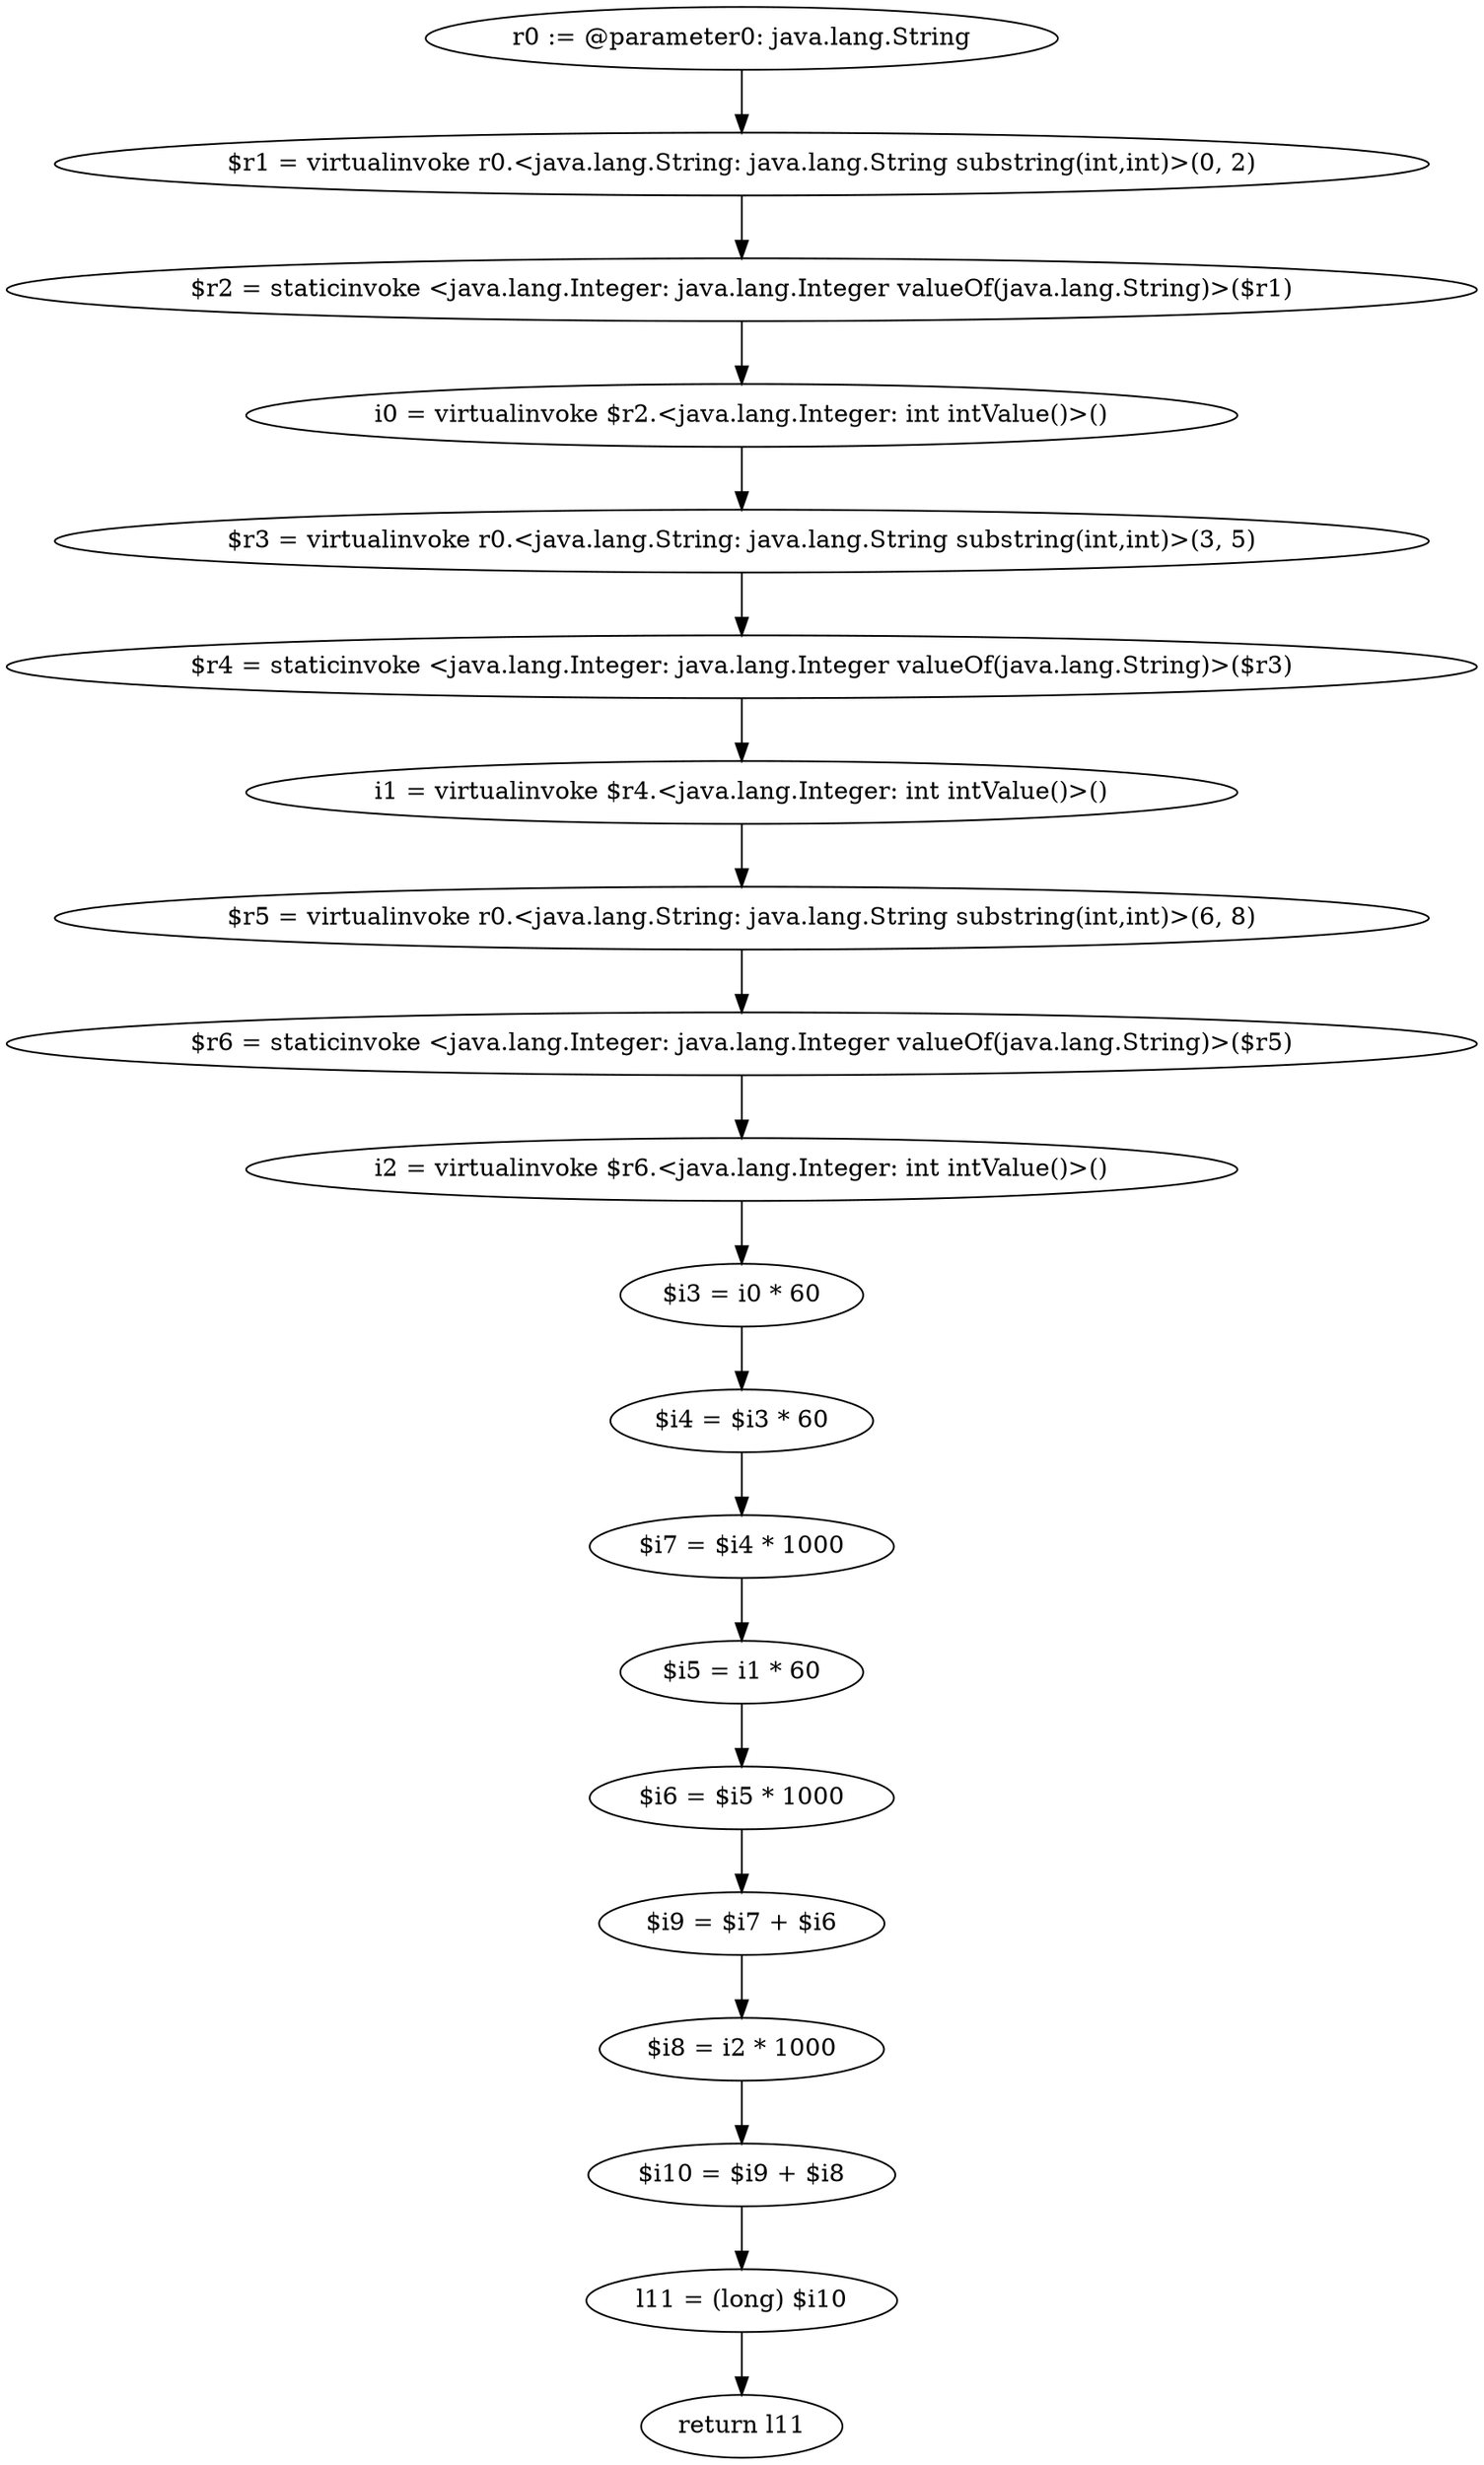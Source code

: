 digraph "unitGraph" {
    "r0 := @parameter0: java.lang.String"
    "$r1 = virtualinvoke r0.<java.lang.String: java.lang.String substring(int,int)>(0, 2)"
    "$r2 = staticinvoke <java.lang.Integer: java.lang.Integer valueOf(java.lang.String)>($r1)"
    "i0 = virtualinvoke $r2.<java.lang.Integer: int intValue()>()"
    "$r3 = virtualinvoke r0.<java.lang.String: java.lang.String substring(int,int)>(3, 5)"
    "$r4 = staticinvoke <java.lang.Integer: java.lang.Integer valueOf(java.lang.String)>($r3)"
    "i1 = virtualinvoke $r4.<java.lang.Integer: int intValue()>()"
    "$r5 = virtualinvoke r0.<java.lang.String: java.lang.String substring(int,int)>(6, 8)"
    "$r6 = staticinvoke <java.lang.Integer: java.lang.Integer valueOf(java.lang.String)>($r5)"
    "i2 = virtualinvoke $r6.<java.lang.Integer: int intValue()>()"
    "$i3 = i0 * 60"
    "$i4 = $i3 * 60"
    "$i7 = $i4 * 1000"
    "$i5 = i1 * 60"
    "$i6 = $i5 * 1000"
    "$i9 = $i7 + $i6"
    "$i8 = i2 * 1000"
    "$i10 = $i9 + $i8"
    "l11 = (long) $i10"
    "return l11"
    "r0 := @parameter0: java.lang.String"->"$r1 = virtualinvoke r0.<java.lang.String: java.lang.String substring(int,int)>(0, 2)";
    "$r1 = virtualinvoke r0.<java.lang.String: java.lang.String substring(int,int)>(0, 2)"->"$r2 = staticinvoke <java.lang.Integer: java.lang.Integer valueOf(java.lang.String)>($r1)";
    "$r2 = staticinvoke <java.lang.Integer: java.lang.Integer valueOf(java.lang.String)>($r1)"->"i0 = virtualinvoke $r2.<java.lang.Integer: int intValue()>()";
    "i0 = virtualinvoke $r2.<java.lang.Integer: int intValue()>()"->"$r3 = virtualinvoke r0.<java.lang.String: java.lang.String substring(int,int)>(3, 5)";
    "$r3 = virtualinvoke r0.<java.lang.String: java.lang.String substring(int,int)>(3, 5)"->"$r4 = staticinvoke <java.lang.Integer: java.lang.Integer valueOf(java.lang.String)>($r3)";
    "$r4 = staticinvoke <java.lang.Integer: java.lang.Integer valueOf(java.lang.String)>($r3)"->"i1 = virtualinvoke $r4.<java.lang.Integer: int intValue()>()";
    "i1 = virtualinvoke $r4.<java.lang.Integer: int intValue()>()"->"$r5 = virtualinvoke r0.<java.lang.String: java.lang.String substring(int,int)>(6, 8)";
    "$r5 = virtualinvoke r0.<java.lang.String: java.lang.String substring(int,int)>(6, 8)"->"$r6 = staticinvoke <java.lang.Integer: java.lang.Integer valueOf(java.lang.String)>($r5)";
    "$r6 = staticinvoke <java.lang.Integer: java.lang.Integer valueOf(java.lang.String)>($r5)"->"i2 = virtualinvoke $r6.<java.lang.Integer: int intValue()>()";
    "i2 = virtualinvoke $r6.<java.lang.Integer: int intValue()>()"->"$i3 = i0 * 60";
    "$i3 = i0 * 60"->"$i4 = $i3 * 60";
    "$i4 = $i3 * 60"->"$i7 = $i4 * 1000";
    "$i7 = $i4 * 1000"->"$i5 = i1 * 60";
    "$i5 = i1 * 60"->"$i6 = $i5 * 1000";
    "$i6 = $i5 * 1000"->"$i9 = $i7 + $i6";
    "$i9 = $i7 + $i6"->"$i8 = i2 * 1000";
    "$i8 = i2 * 1000"->"$i10 = $i9 + $i8";
    "$i10 = $i9 + $i8"->"l11 = (long) $i10";
    "l11 = (long) $i10"->"return l11";
}
